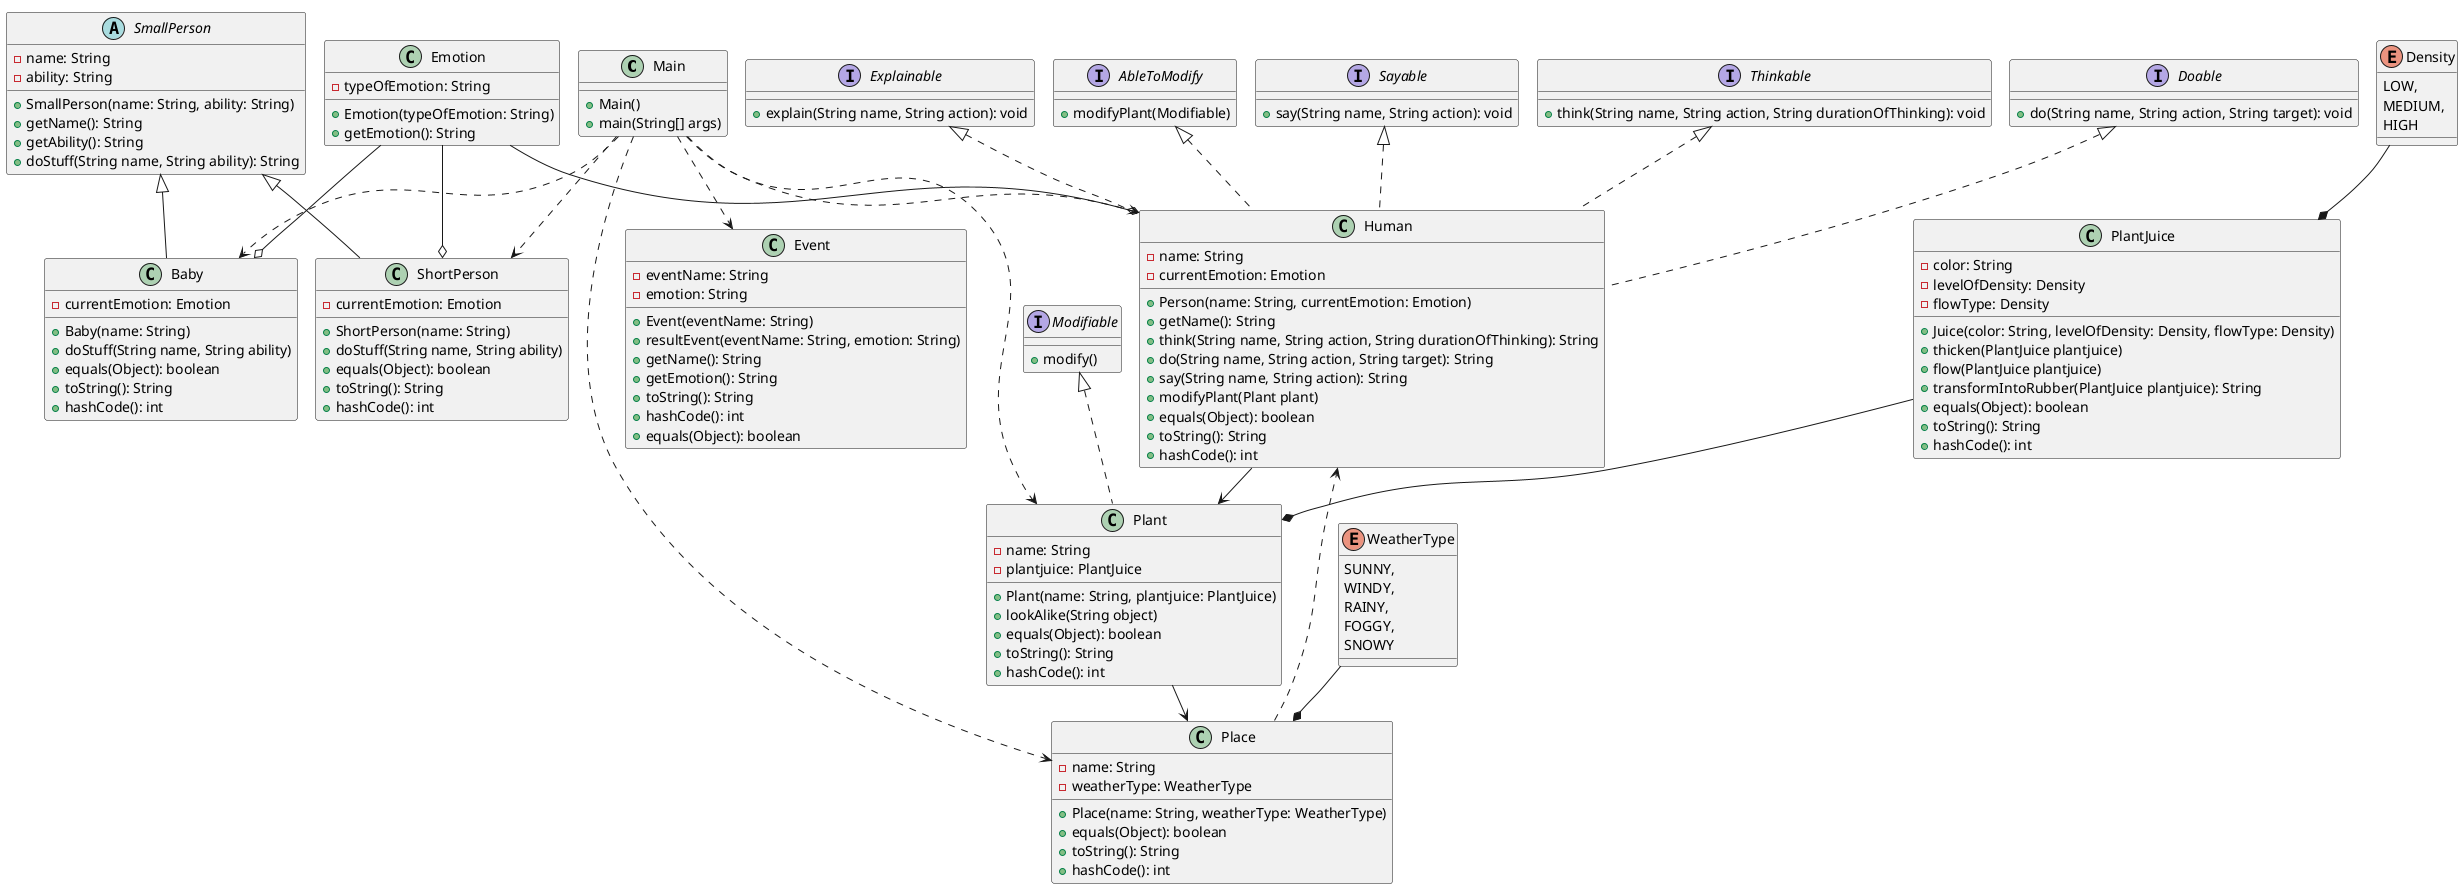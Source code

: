 @startuml
!pragma layout smetana

class Main{
+Main()
+main(String[] args)
}

Main ..> Event
Main ..> Baby
Main ..> ShortPerson
Main ..> Human
Main ..> Place
Main ..> Plant


class Event{
- eventName: String
- emotion: String
+Event(eventName: String)
+resultEvent(eventName: String, emotion: String)
+getName(): String
+getEmotion(): String
+toString(): String
+hashCode(): int
+equals(Object): boolean
}
class Emotion{
-typeOfEmotion: String
+Emotion(typeOfEmotion: String)
+getEmotion(): String
}
abstract class SmallPerson{
- name: String
- ability: String
+SmallPerson(name: String, ability: String)
+getName(): String
+getAbility(): String
+doStuff(String name, String ability): String
}
class Baby extends SmallPerson{
- currentEmotion: Emotion
+Baby(name: String)
+doStuff(String name, String ability)
+equals(Object): boolean
+toString(): String
+hashCode(): int
}
class ShortPerson extends SmallPerson{
- currentEmotion: Emotion
+ShortPerson(name: String)
+doStuff(String name, String ability)
+equals(Object): boolean
+toString(): String
+hashCode(): int
}
Emotion --o Baby
Emotion --o ShortPerson
Emotion --o Human


interface Sayable{
+say(String name, String action): void
}
interface Thinkable{
+think(String name, String action, String durationOfThinking): void
}
interface Doable{
+do(String name, String action, String target): void
}
interface Explainable{
+explain(String name, String action): void
}
enum WeatherType{
SUNNY,
WINDY,
RAINY,
FOGGY,
SNOWY
}
class Human implements Sayable, Explainable, Thinkable, Doable, AbleToModify{
- name: String
-currentEmotion: Emotion
+Person(name: String, currentEmotion: Emotion)
+getName(): String
+think(String name, String action, String durationOfThinking): String
+do(String name, String action, String target): String
+say(String name, String action): String
+modifyPlant(Plant plant)
+equals(Object): boolean
+toString(): String
+hashCode(): int
}
WeatherType --* Place
interface AbleToModify{
+modifyPlant(Modifiable)
}
class Place{
-name: String
-weatherType: WeatherType
+Place(name: String, weatherType: WeatherType)
+equals(Object): boolean
+toString(): String
+hashCode(): int
}
Place ..> Human
class Plant implements Modifiable{
-name: String
-plantjuice: PlantJuice
+Plant(name: String, plantjuice: PlantJuice)
+lookAlike(String object)
+equals(Object): boolean
+toString(): String
+hashCode(): int
}
interface Modifiable{
+modify()
}
Human --> Plant
Plant --> Place
enum Density{
LOW,
MEDIUM,
HIGH
}
Density --* PlantJuice
PlantJuice --* Plant
class PlantJuice{
- color: String
- levelOfDensity: Density
- flowType: Density
+Juice(color: String, levelOfDensity: Density, flowType: Density)
+thicken(PlantJuice plantjuice)
+flow(PlantJuice plantjuice)
+transformIntoRubber(PlantJuice plantjuice): String
+equals(Object): boolean
+toString(): String
+hashCode(): int
}
@enduml
